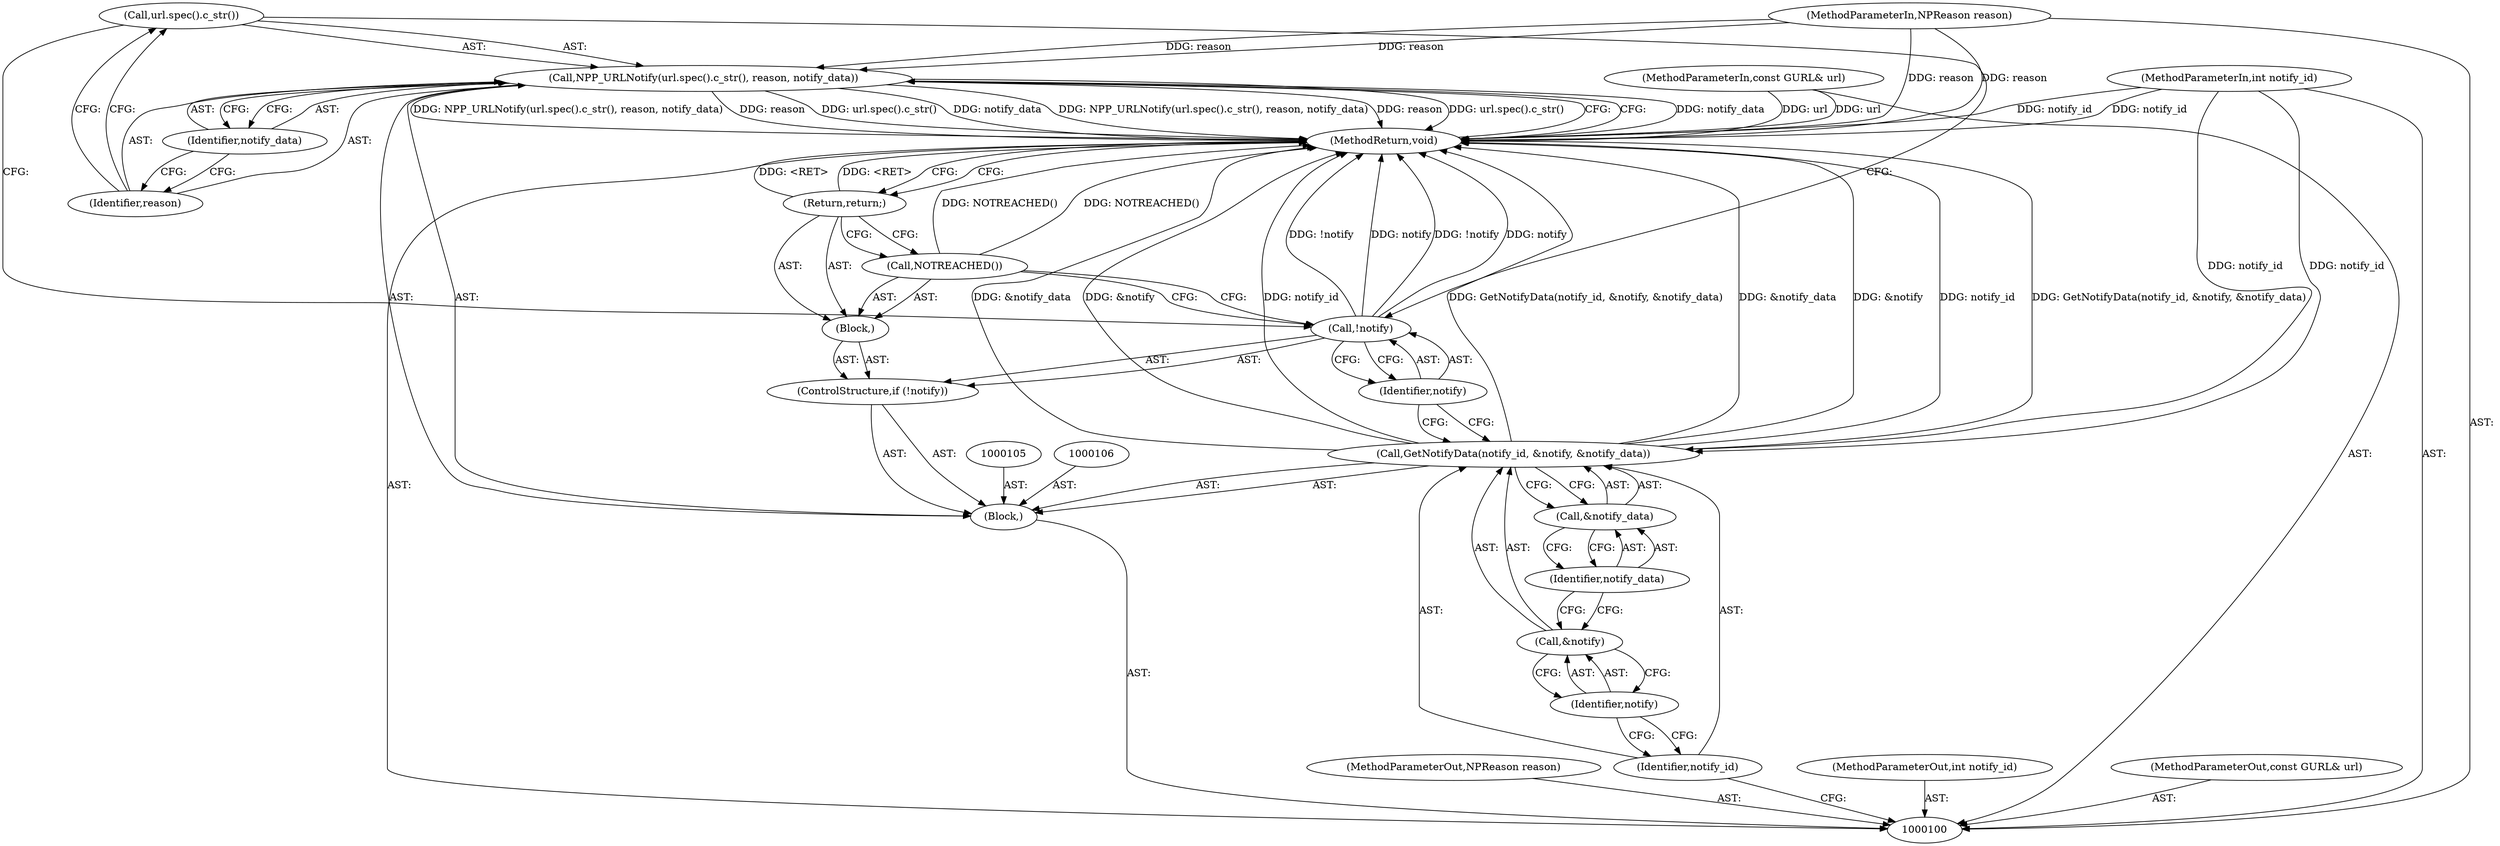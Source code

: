 digraph "0_Chrome_ea3d1d84be3d6f97bf50e76511c9e26af6895533_26" {
"1000120" [label="(Call,url.spec().c_str())"];
"1000119" [label="(Call,NPP_URLNotify(url.spec().c_str(), reason, notify_data))"];
"1000121" [label="(Identifier,reason)"];
"1000122" [label="(Identifier,notify_data)"];
"1000123" [label="(MethodReturn,void)"];
"1000102" [label="(MethodParameterIn,NPReason reason)"];
"1000158" [label="(MethodParameterOut,NPReason reason)"];
"1000103" [label="(MethodParameterIn,int notify_id)"];
"1000159" [label="(MethodParameterOut,int notify_id)"];
"1000101" [label="(MethodParameterIn,const GURL& url)"];
"1000157" [label="(MethodParameterOut,const GURL& url)"];
"1000104" [label="(Block,)"];
"1000108" [label="(Identifier,notify_id)"];
"1000107" [label="(Call,GetNotifyData(notify_id, &notify, &notify_data))"];
"1000109" [label="(Call,&notify)"];
"1000110" [label="(Identifier,notify)"];
"1000111" [label="(Call,&notify_data)"];
"1000112" [label="(Identifier,notify_data)"];
"1000116" [label="(Block,)"];
"1000113" [label="(ControlStructure,if (!notify))"];
"1000114" [label="(Call,!notify)"];
"1000115" [label="(Identifier,notify)"];
"1000117" [label="(Call,NOTREACHED())"];
"1000118" [label="(Return,return;)"];
"1000120" -> "1000119"  [label="AST: "];
"1000120" -> "1000114"  [label="CFG: "];
"1000121" -> "1000120"  [label="CFG: "];
"1000119" -> "1000104"  [label="AST: "];
"1000119" -> "1000122"  [label="CFG: "];
"1000120" -> "1000119"  [label="AST: "];
"1000121" -> "1000119"  [label="AST: "];
"1000122" -> "1000119"  [label="AST: "];
"1000123" -> "1000119"  [label="CFG: "];
"1000119" -> "1000123"  [label="DDG: notify_data"];
"1000119" -> "1000123"  [label="DDG: NPP_URLNotify(url.spec().c_str(), reason, notify_data)"];
"1000119" -> "1000123"  [label="DDG: reason"];
"1000119" -> "1000123"  [label="DDG: url.spec().c_str()"];
"1000102" -> "1000119"  [label="DDG: reason"];
"1000121" -> "1000119"  [label="AST: "];
"1000121" -> "1000120"  [label="CFG: "];
"1000122" -> "1000121"  [label="CFG: "];
"1000122" -> "1000119"  [label="AST: "];
"1000122" -> "1000121"  [label="CFG: "];
"1000119" -> "1000122"  [label="CFG: "];
"1000123" -> "1000100"  [label="AST: "];
"1000123" -> "1000118"  [label="CFG: "];
"1000123" -> "1000119"  [label="CFG: "];
"1000118" -> "1000123"  [label="DDG: <RET>"];
"1000117" -> "1000123"  [label="DDG: NOTREACHED()"];
"1000107" -> "1000123"  [label="DDG: notify_id"];
"1000107" -> "1000123"  [label="DDG: GetNotifyData(notify_id, &notify, &notify_data)"];
"1000107" -> "1000123"  [label="DDG: &notify_data"];
"1000107" -> "1000123"  [label="DDG: &notify"];
"1000114" -> "1000123"  [label="DDG: !notify"];
"1000114" -> "1000123"  [label="DDG: notify"];
"1000103" -> "1000123"  [label="DDG: notify_id"];
"1000102" -> "1000123"  [label="DDG: reason"];
"1000119" -> "1000123"  [label="DDG: notify_data"];
"1000119" -> "1000123"  [label="DDG: NPP_URLNotify(url.spec().c_str(), reason, notify_data)"];
"1000119" -> "1000123"  [label="DDG: reason"];
"1000119" -> "1000123"  [label="DDG: url.spec().c_str()"];
"1000101" -> "1000123"  [label="DDG: url"];
"1000102" -> "1000100"  [label="AST: "];
"1000102" -> "1000123"  [label="DDG: reason"];
"1000102" -> "1000119"  [label="DDG: reason"];
"1000158" -> "1000100"  [label="AST: "];
"1000103" -> "1000100"  [label="AST: "];
"1000103" -> "1000123"  [label="DDG: notify_id"];
"1000103" -> "1000107"  [label="DDG: notify_id"];
"1000159" -> "1000100"  [label="AST: "];
"1000101" -> "1000100"  [label="AST: "];
"1000101" -> "1000123"  [label="DDG: url"];
"1000157" -> "1000100"  [label="AST: "];
"1000104" -> "1000100"  [label="AST: "];
"1000105" -> "1000104"  [label="AST: "];
"1000106" -> "1000104"  [label="AST: "];
"1000107" -> "1000104"  [label="AST: "];
"1000113" -> "1000104"  [label="AST: "];
"1000119" -> "1000104"  [label="AST: "];
"1000108" -> "1000107"  [label="AST: "];
"1000108" -> "1000100"  [label="CFG: "];
"1000110" -> "1000108"  [label="CFG: "];
"1000107" -> "1000104"  [label="AST: "];
"1000107" -> "1000111"  [label="CFG: "];
"1000108" -> "1000107"  [label="AST: "];
"1000109" -> "1000107"  [label="AST: "];
"1000111" -> "1000107"  [label="AST: "];
"1000115" -> "1000107"  [label="CFG: "];
"1000107" -> "1000123"  [label="DDG: notify_id"];
"1000107" -> "1000123"  [label="DDG: GetNotifyData(notify_id, &notify, &notify_data)"];
"1000107" -> "1000123"  [label="DDG: &notify_data"];
"1000107" -> "1000123"  [label="DDG: &notify"];
"1000103" -> "1000107"  [label="DDG: notify_id"];
"1000109" -> "1000107"  [label="AST: "];
"1000109" -> "1000110"  [label="CFG: "];
"1000110" -> "1000109"  [label="AST: "];
"1000112" -> "1000109"  [label="CFG: "];
"1000110" -> "1000109"  [label="AST: "];
"1000110" -> "1000108"  [label="CFG: "];
"1000109" -> "1000110"  [label="CFG: "];
"1000111" -> "1000107"  [label="AST: "];
"1000111" -> "1000112"  [label="CFG: "];
"1000112" -> "1000111"  [label="AST: "];
"1000107" -> "1000111"  [label="CFG: "];
"1000112" -> "1000111"  [label="AST: "];
"1000112" -> "1000109"  [label="CFG: "];
"1000111" -> "1000112"  [label="CFG: "];
"1000116" -> "1000113"  [label="AST: "];
"1000117" -> "1000116"  [label="AST: "];
"1000118" -> "1000116"  [label="AST: "];
"1000113" -> "1000104"  [label="AST: "];
"1000114" -> "1000113"  [label="AST: "];
"1000116" -> "1000113"  [label="AST: "];
"1000114" -> "1000113"  [label="AST: "];
"1000114" -> "1000115"  [label="CFG: "];
"1000115" -> "1000114"  [label="AST: "];
"1000117" -> "1000114"  [label="CFG: "];
"1000120" -> "1000114"  [label="CFG: "];
"1000114" -> "1000123"  [label="DDG: !notify"];
"1000114" -> "1000123"  [label="DDG: notify"];
"1000115" -> "1000114"  [label="AST: "];
"1000115" -> "1000107"  [label="CFG: "];
"1000114" -> "1000115"  [label="CFG: "];
"1000117" -> "1000116"  [label="AST: "];
"1000117" -> "1000114"  [label="CFG: "];
"1000118" -> "1000117"  [label="CFG: "];
"1000117" -> "1000123"  [label="DDG: NOTREACHED()"];
"1000118" -> "1000116"  [label="AST: "];
"1000118" -> "1000117"  [label="CFG: "];
"1000123" -> "1000118"  [label="CFG: "];
"1000118" -> "1000123"  [label="DDG: <RET>"];
}
